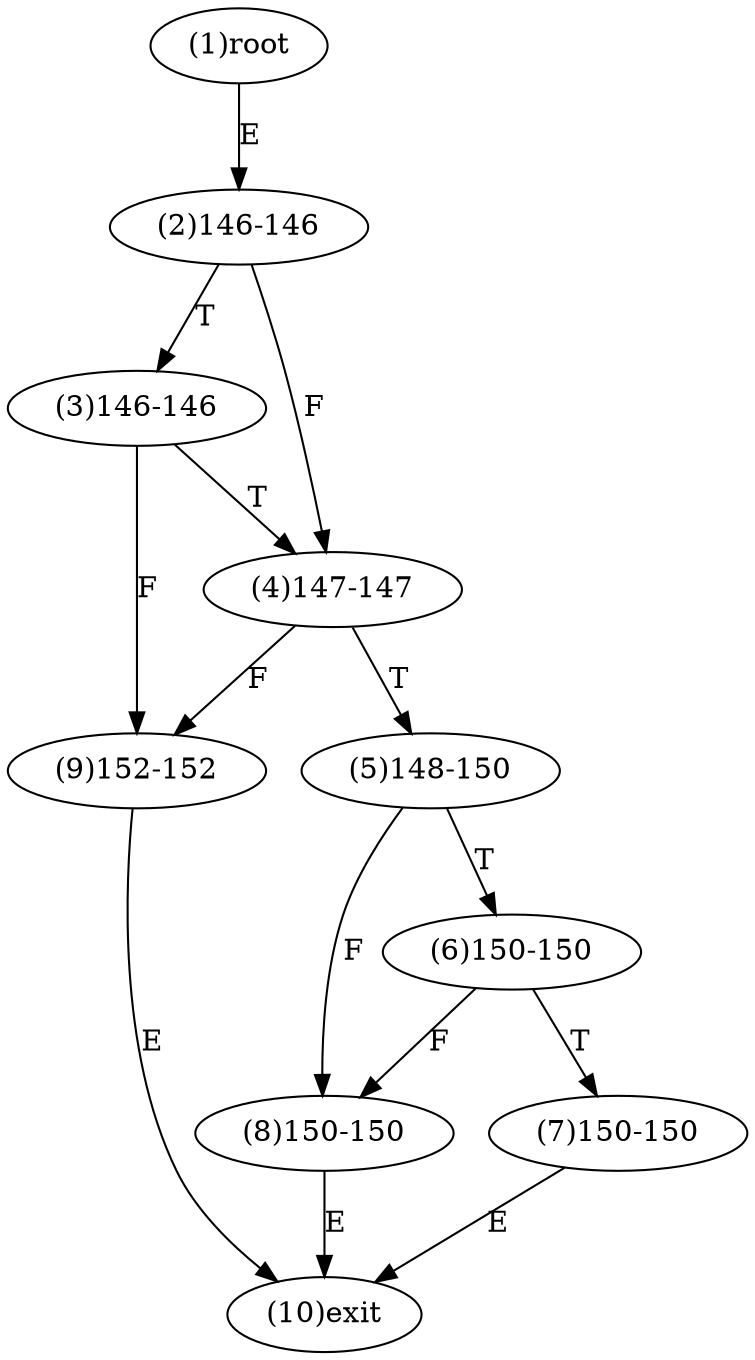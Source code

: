 digraph "" { 
1[ label="(1)root"];
2[ label="(2)146-146"];
3[ label="(3)146-146"];
4[ label="(4)147-147"];
5[ label="(5)148-150"];
6[ label="(6)150-150"];
7[ label="(7)150-150"];
8[ label="(8)150-150"];
9[ label="(9)152-152"];
10[ label="(10)exit"];
1->2[ label="E"];
2->4[ label="F"];
2->3[ label="T"];
3->9[ label="F"];
3->4[ label="T"];
4->9[ label="F"];
4->5[ label="T"];
5->8[ label="F"];
5->6[ label="T"];
6->8[ label="F"];
6->7[ label="T"];
7->10[ label="E"];
8->10[ label="E"];
9->10[ label="E"];
}